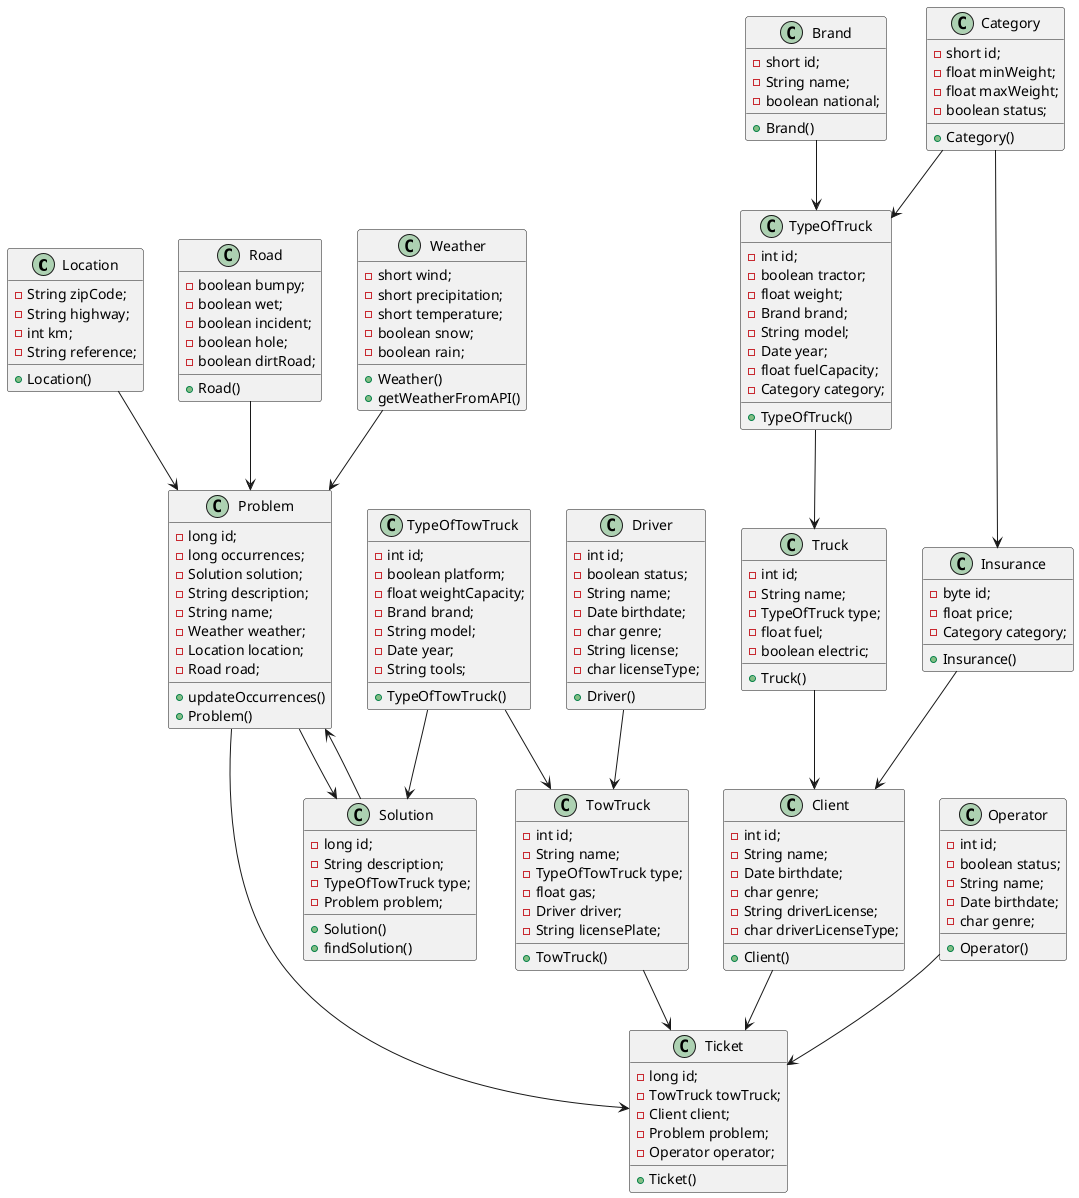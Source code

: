 @startuml SigaBem
    class Location {
        -String zipCode;
        -String highway;
        -int km;
        -String reference;
    }

    class Problem {
        -long id;
        -long occurrences;
        -Solution solution;
        -String description;
        -String name;
        -Weather weather;
        -Location location;
        -Road road;
        + updateOccurrences()
    }

    class Brand {
        - short id;
        - String name;
        - boolean national;
        + Brand()
    }

    class Truck {
        - int id;
        - String name;
        - TypeOfTruck type;
        - float fuel;
        - boolean electric;
        + Truck()
    }

    class TypeOfTruck {
        - int id;
        - boolean tractor;
        - float weight;
        - Brand brand;
        - String model;
        - Date year;
        - float fuelCapacity;
        - Category category;
        + TypeOfTruck()
    }

    class TowTruck {
        - int id;
        - String name;
        - TypeOfTowTruck type;
        - float gas;
        - Driver driver;
        - String licensePlate;
        + TowTruck()
    }

    class TypeOfTowTruck {
        - int id;
        - boolean platform;
        - float weightCapacity;
        - Brand brand;
        - String model;
        - Date year;
        - String tools;
        + TypeOfTowTruck()
    }

    class Client {
        - int id;
        - String name;
        - Date birthdate;
        - char genre;
        - String driverLicense;
        - char driverLicenseType;
        + Client()
    }

    class Driver {
        - int id;
        - boolean status;
        - String name;
        - Date birthdate;
        - char genre;
        - String license;
        - char licenseType;
        + Driver()
    }

    class Operator {
        - int id;
        - boolean status;
        - String name;
        - Date birthdate;
        - char genre;
        + Operator()
    }

    class Location {
'        - String zipCode;
'        - String highway;
'        - int km;
'        - String reference;
        + Location()
    }

    class Road {
        - boolean bumpy;
        - boolean wet;
        - boolean incident;
        - boolean hole;
        - boolean dirtRoad;
        + Road()
    }

    class Weather {
        - short wind;
        - short precipitation;
        - short temperature;
        - boolean snow;
        - boolean rain;
        + Weather()
        + getWeatherFromAPI()
    }

    class Category {
        - short id;
        - float minWeight;
        - float maxWeight;
        - boolean status;
        + Category()
    }

    class Insurance {
        - byte id;
        - float price;
        - Category category;
        + Insurance()

    }

    class Problem {
'        HIGH
        + Problem()
    }

    class Solution {
        - long id;
        - String description;
        - TypeOfTowTruck type;
        - Problem problem;
        + Solution()
        + findSolution()
    }

    class Ticket {
        - long id;
        - TowTruck towTruck;
        - Client client;
        - Problem problem;
        - Operator operator;
        + Ticket()
    }


    Problem --> Solution
    Location --> Problem
    Weather --> Problem
    Road --> Problem
    Solution --> Problem
    TypeOfTruck --> Truck
    Brand --> TypeOfTruck
    Category --> TypeOfTruck
    Category --> Insurance
    Truck --> Client
    Insurance --> Client
    Problem --> Ticket
    Client --> Ticket
    Operator --> Ticket
    TowTruck --> Ticket
    Driver --> TowTruck
    TypeOfTowTruck --> TowTruck
    TypeOfTowTruck --> Solution

@enduml